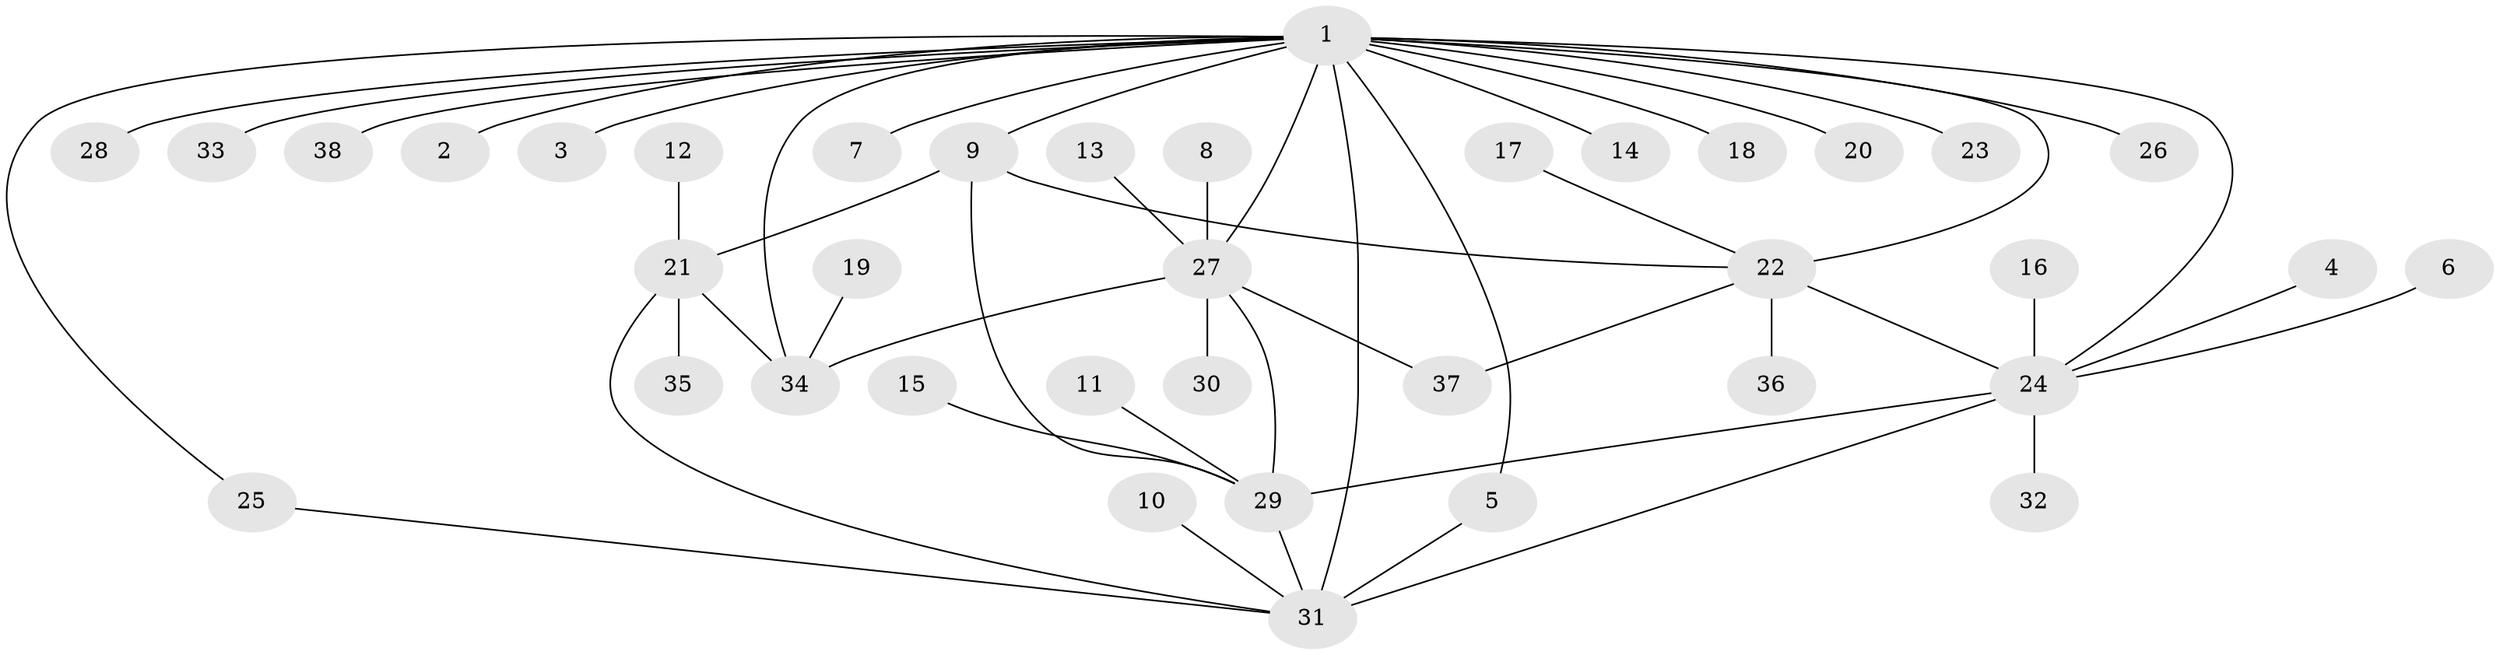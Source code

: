 // original degree distribution, {4: 0.05333333333333334, 23: 0.013333333333333334, 3: 0.06666666666666667, 10: 0.013333333333333334, 1: 0.49333333333333335, 2: 0.29333333333333333, 9: 0.02666666666666667, 5: 0.013333333333333334, 7: 0.02666666666666667}
// Generated by graph-tools (version 1.1) at 2025/26/03/09/25 03:26:02]
// undirected, 38 vertices, 49 edges
graph export_dot {
graph [start="1"]
  node [color=gray90,style=filled];
  1;
  2;
  3;
  4;
  5;
  6;
  7;
  8;
  9;
  10;
  11;
  12;
  13;
  14;
  15;
  16;
  17;
  18;
  19;
  20;
  21;
  22;
  23;
  24;
  25;
  26;
  27;
  28;
  29;
  30;
  31;
  32;
  33;
  34;
  35;
  36;
  37;
  38;
  1 -- 2 [weight=1.0];
  1 -- 3 [weight=1.0];
  1 -- 5 [weight=1.0];
  1 -- 7 [weight=1.0];
  1 -- 9 [weight=1.0];
  1 -- 14 [weight=1.0];
  1 -- 18 [weight=1.0];
  1 -- 20 [weight=1.0];
  1 -- 22 [weight=2.0];
  1 -- 23 [weight=1.0];
  1 -- 24 [weight=1.0];
  1 -- 25 [weight=1.0];
  1 -- 26 [weight=1.0];
  1 -- 27 [weight=1.0];
  1 -- 28 [weight=1.0];
  1 -- 31 [weight=2.0];
  1 -- 33 [weight=1.0];
  1 -- 34 [weight=1.0];
  1 -- 38 [weight=2.0];
  4 -- 24 [weight=1.0];
  5 -- 31 [weight=1.0];
  6 -- 24 [weight=1.0];
  8 -- 27 [weight=1.0];
  9 -- 21 [weight=1.0];
  9 -- 22 [weight=1.0];
  9 -- 29 [weight=1.0];
  10 -- 31 [weight=1.0];
  11 -- 29 [weight=1.0];
  12 -- 21 [weight=1.0];
  13 -- 27 [weight=1.0];
  15 -- 29 [weight=1.0];
  16 -- 24 [weight=1.0];
  17 -- 22 [weight=1.0];
  19 -- 34 [weight=1.0];
  21 -- 31 [weight=1.0];
  21 -- 34 [weight=1.0];
  21 -- 35 [weight=1.0];
  22 -- 24 [weight=1.0];
  22 -- 36 [weight=1.0];
  22 -- 37 [weight=1.0];
  24 -- 29 [weight=1.0];
  24 -- 31 [weight=1.0];
  24 -- 32 [weight=1.0];
  25 -- 31 [weight=1.0];
  27 -- 29 [weight=1.0];
  27 -- 30 [weight=1.0];
  27 -- 34 [weight=1.0];
  27 -- 37 [weight=1.0];
  29 -- 31 [weight=1.0];
}
